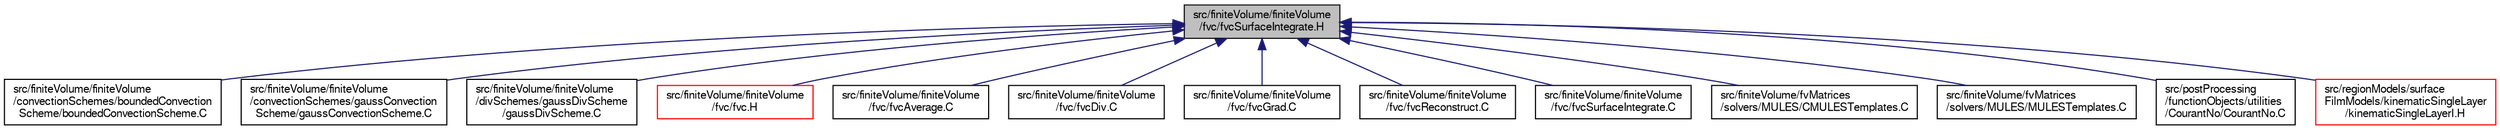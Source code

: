 digraph "src/finiteVolume/finiteVolume/fvc/fvcSurfaceIntegrate.H"
{
  bgcolor="transparent";
  edge [fontname="FreeSans",fontsize="10",labelfontname="FreeSans",labelfontsize="10"];
  node [fontname="FreeSans",fontsize="10",shape=record];
  Node60 [label="src/finiteVolume/finiteVolume\l/fvc/fvcSurfaceIntegrate.H",height=0.2,width=0.4,color="black", fillcolor="grey75", style="filled", fontcolor="black"];
  Node60 -> Node61 [dir="back",color="midnightblue",fontsize="10",style="solid",fontname="FreeSans"];
  Node61 [label="src/finiteVolume/finiteVolume\l/convectionSchemes/boundedConvection\lScheme/boundedConvectionScheme.C",height=0.2,width=0.4,color="black",URL="$a02756.html"];
  Node60 -> Node62 [dir="back",color="midnightblue",fontsize="10",style="solid",fontname="FreeSans"];
  Node62 [label="src/finiteVolume/finiteVolume\l/convectionSchemes/gaussConvection\lScheme/gaussConvectionScheme.C",height=0.2,width=0.4,color="black",URL="$a02774.html"];
  Node60 -> Node63 [dir="back",color="midnightblue",fontsize="10",style="solid",fontname="FreeSans"];
  Node63 [label="src/finiteVolume/finiteVolume\l/divSchemes/gaussDivScheme\l/gaussDivScheme.C",height=0.2,width=0.4,color="black",URL="$a02909.html"];
  Node60 -> Node64 [dir="back",color="midnightblue",fontsize="10",style="solid",fontname="FreeSans"];
  Node64 [label="src/finiteVolume/finiteVolume\l/fvc/fvc.H",height=0.2,width=0.4,color="red",URL="$a02924.html"];
  Node60 -> Node117 [dir="back",color="midnightblue",fontsize="10",style="solid",fontname="FreeSans"];
  Node117 [label="src/finiteVolume/finiteVolume\l/fvc/fvcAverage.C",height=0.2,width=0.4,color="black",URL="$a02927.html"];
  Node60 -> Node118 [dir="back",color="midnightblue",fontsize="10",style="solid",fontname="FreeSans"];
  Node118 [label="src/finiteVolume/finiteVolume\l/fvc/fvcDiv.C",height=0.2,width=0.4,color="black",URL="$a02963.html"];
  Node60 -> Node119 [dir="back",color="midnightblue",fontsize="10",style="solid",fontname="FreeSans"];
  Node119 [label="src/finiteVolume/finiteVolume\l/fvc/fvcGrad.C",height=0.2,width=0.4,color="black",URL="$a02975.html"];
  Node60 -> Node120 [dir="back",color="midnightblue",fontsize="10",style="solid",fontname="FreeSans"];
  Node120 [label="src/finiteVolume/finiteVolume\l/fvc/fvcReconstruct.C",height=0.2,width=0.4,color="black",URL="$a02999.html"];
  Node60 -> Node121 [dir="back",color="midnightblue",fontsize="10",style="solid",fontname="FreeSans"];
  Node121 [label="src/finiteVolume/finiteVolume\l/fvc/fvcSurfaceIntegrate.C",height=0.2,width=0.4,color="black",URL="$a03041.html"];
  Node60 -> Node122 [dir="back",color="midnightblue",fontsize="10",style="solid",fontname="FreeSans"];
  Node122 [label="src/finiteVolume/fvMatrices\l/solvers/MULES/CMULESTemplates.C",height=0.2,width=0.4,color="black",URL="$a03305.html"];
  Node60 -> Node123 [dir="back",color="midnightblue",fontsize="10",style="solid",fontname="FreeSans"];
  Node123 [label="src/finiteVolume/fvMatrices\l/solvers/MULES/MULESTemplates.C",height=0.2,width=0.4,color="black",URL="$a03323.html"];
  Node60 -> Node124 [dir="back",color="midnightblue",fontsize="10",style="solid",fontname="FreeSans"];
  Node124 [label="src/postProcessing\l/functionObjects/utilities\l/CourantNo/CourantNo.C",height=0.2,width=0.4,color="black",URL="$a13706.html"];
  Node60 -> Node125 [dir="back",color="midnightblue",fontsize="10",style="solid",fontname="FreeSans"];
  Node125 [label="src/regionModels/surface\lFilmModels/kinematicSingleLayer\l/kinematicSingleLayerI.H",height=0.2,width=0.4,color="red",URL="$a14177.html"];
}

